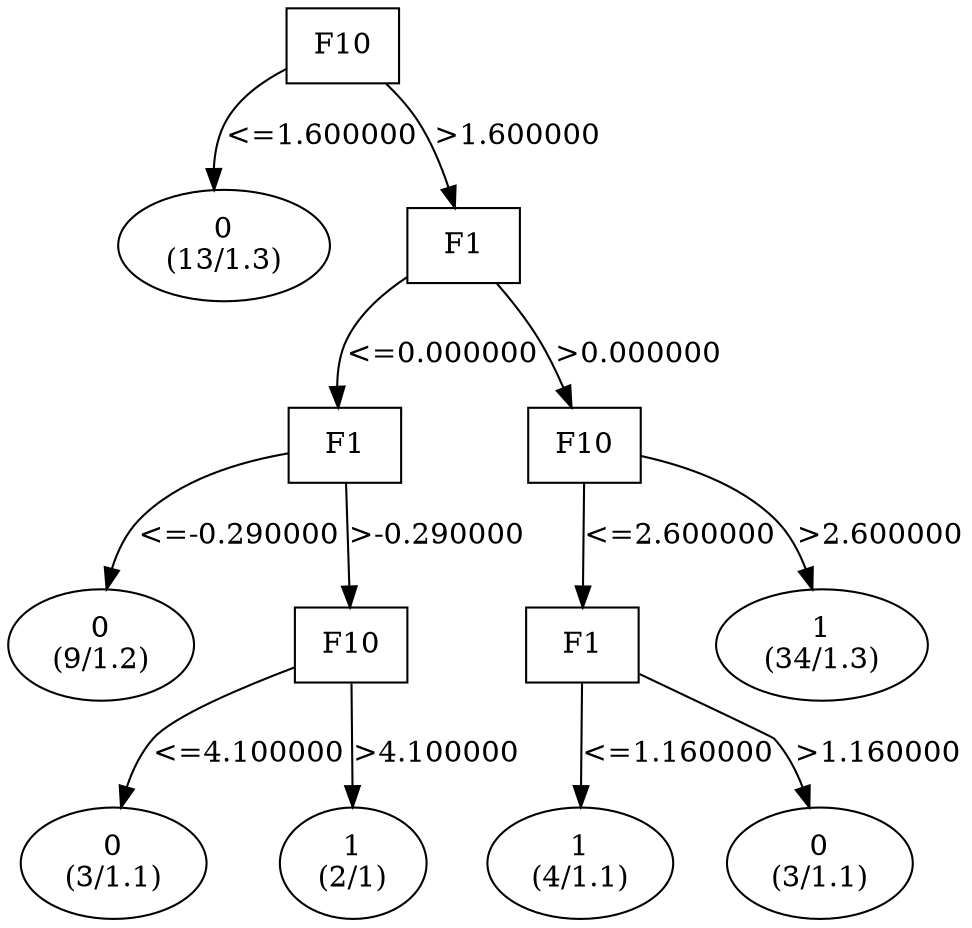 digraph YaDT {
n0 [ shape=box, label="F10\n"]
n0 -> n1 [label="<=1.600000"]
n1 [ shape=ellipse, label="0\n(13/1.3)"]
n0 -> n2 [label=">1.600000"]
n2 [ shape=box, label="F1\n"]
n2 -> n3 [label="<=0.000000"]
n3 [ shape=box, label="F1\n"]
n3 -> n4 [label="<=-0.290000"]
n4 [ shape=ellipse, label="0\n(9/1.2)"]
n3 -> n5 [label=">-0.290000"]
n5 [ shape=box, label="F10\n"]
n5 -> n6 [label="<=4.100000"]
n6 [ shape=ellipse, label="0\n(3/1.1)"]
n5 -> n7 [label=">4.100000"]
n7 [ shape=ellipse, label="1\n(2/1)"]
n2 -> n10 [label=">0.000000"]
n10 [ shape=box, label="F10\n"]
n10 -> n11 [label="<=2.600000"]
n11 [ shape=box, label="F1\n"]
n11 -> n12 [label="<=1.160000"]
n12 [ shape=ellipse, label="1\n(4/1.1)"]
n11 -> n13 [label=">1.160000"]
n13 [ shape=ellipse, label="0\n(3/1.1)"]
n10 -> n15 [label=">2.600000"]
n15 [ shape=ellipse, label="1\n(34/1.3)"]
}
